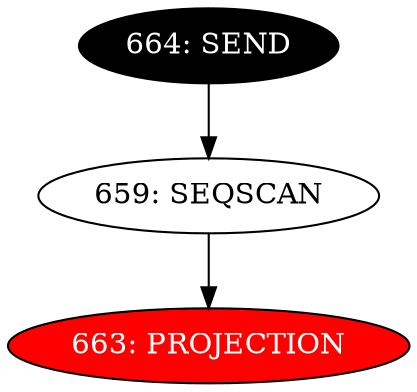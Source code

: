 digraph name {
659 [label="659: SEQSCAN" ];
659 -> 663;
663 [label="663: PROJECTION" fontcolor="white" style="filled" fillcolor="red"];
664 [label="664: SEND" fontcolor="white" style="filled" fillcolor="black"];
664 -> 659;

}

